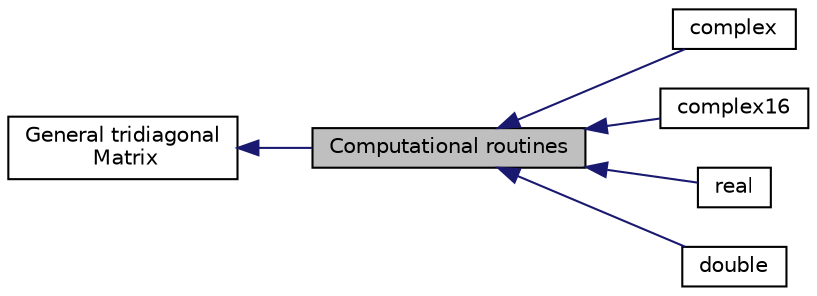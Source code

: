 digraph "Computational routines"
{
  edge [fontname="Helvetica",fontsize="10",labelfontname="Helvetica",labelfontsize="10"];
  node [fontname="Helvetica",fontsize="10",shape=record];
  rankdir=LR;
  Node4 [label="complex",height=0.2,width=0.4,color="black", fillcolor="white", style="filled",URL="$group__complex_g_tcomputational.html"];
  Node1 [label="General tridiagonal\l Matrix",height=0.2,width=0.4,color="black", fillcolor="white", style="filled",URL="$group___g_t.html"];
  Node5 [label="complex16",height=0.2,width=0.4,color="black", fillcolor="white", style="filled",URL="$group__complex16_g_tcomputational.html"];
  Node0 [label="Computational routines",height=0.2,width=0.4,color="black", fillcolor="grey75", style="filled" fontcolor="black"];
  Node3 [label="real",height=0.2,width=0.4,color="black", fillcolor="white", style="filled",URL="$group__real_g_tcomputational.html"];
  Node2 [label="double",height=0.2,width=0.4,color="black", fillcolor="white", style="filled",URL="$group__double_g_tcomputational.html"];
  Node1->Node0 [shape=plaintext, color="midnightblue", dir="back", style="solid"];
  Node0->Node2 [shape=plaintext, color="midnightblue", dir="back", style="solid"];
  Node0->Node3 [shape=plaintext, color="midnightblue", dir="back", style="solid"];
  Node0->Node4 [shape=plaintext, color="midnightblue", dir="back", style="solid"];
  Node0->Node5 [shape=plaintext, color="midnightblue", dir="back", style="solid"];
}
